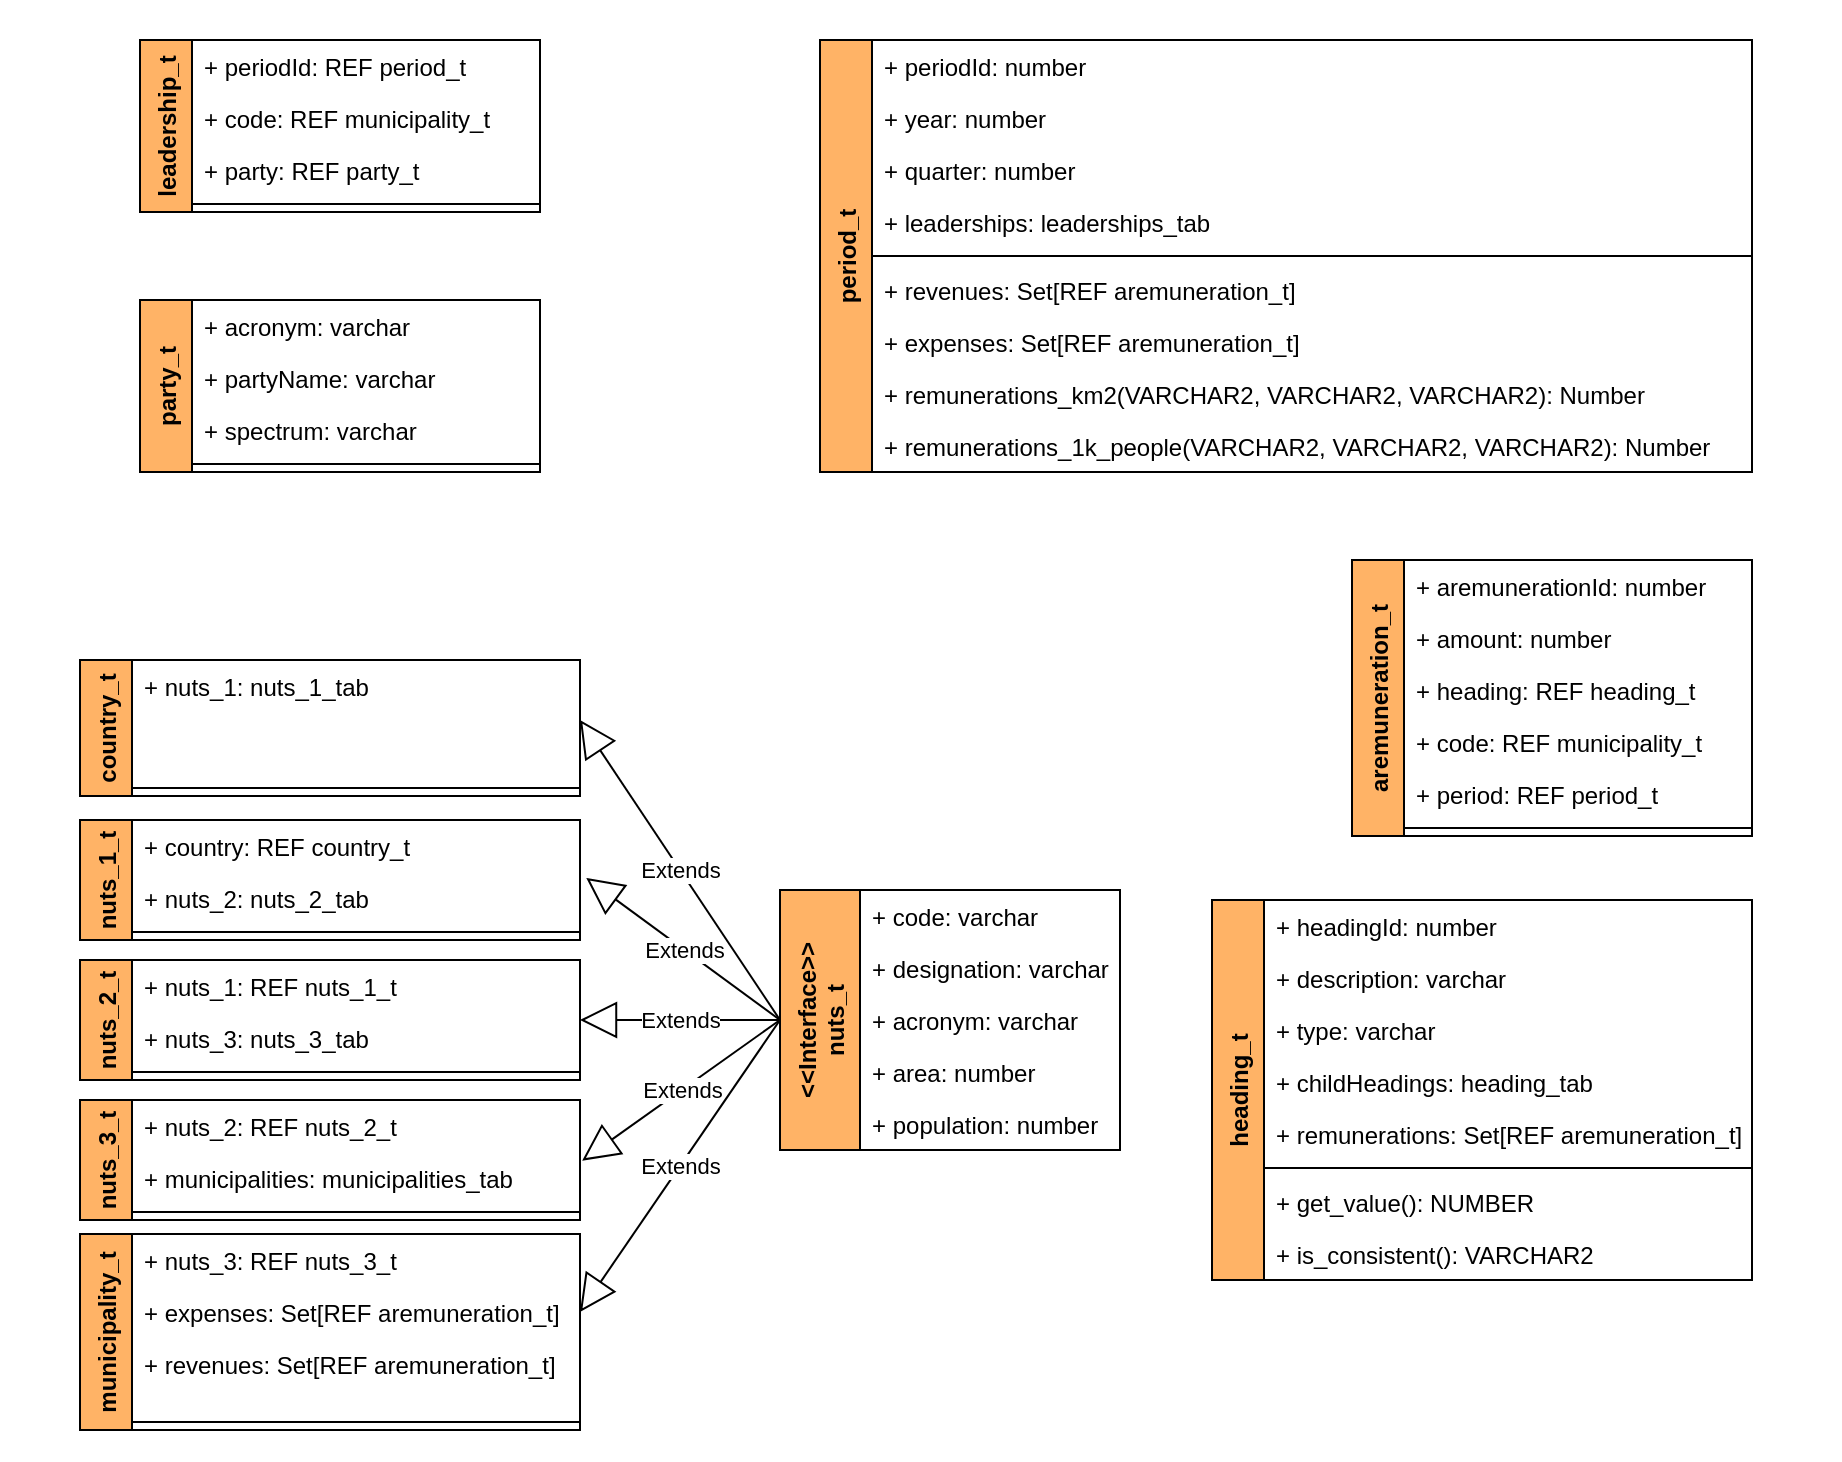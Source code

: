 <mxfile>
    <diagram id="g69ynL82OjRudsUEuq0z" name="Page-1">
        <mxGraphModel dx="1028" dy="1387" grid="1" gridSize="10" guides="1" tooltips="1" connect="1" arrows="1" fold="1" page="1" pageScale="1" pageWidth="800" pageHeight="600" math="0" shadow="0">
            <root>
                <mxCell id="0"/>
                <mxCell id="1" parent="0"/>
                <mxCell id="114" value="" style="rounded=0;whiteSpace=wrap;html=1;strokeColor=none;" vertex="1" parent="1">
                    <mxGeometry x="70" y="-360" width="920" height="730" as="geometry"/>
                </mxCell>
                <mxCell id="2" value="municipality_t" style="swimlane;fontStyle=1;align=center;verticalAlign=top;childLayout=stackLayout;horizontal=0;startSize=26;horizontalStack=0;resizeParent=1;resizeParentMax=0;resizeLast=0;collapsible=1;marginBottom=0;fillColor=#FFB366;" parent="1" vertex="1">
                    <mxGeometry x="110" y="257" width="250" height="98" as="geometry"/>
                </mxCell>
                <mxCell id="97" value="+ nuts_3: REF nuts_3_t" style="text;strokeColor=none;fillColor=none;align=left;verticalAlign=top;spacingLeft=4;spacingRight=4;overflow=hidden;rotatable=0;points=[[0,0.5],[1,0.5]];portConstraint=eastwest;" parent="2" vertex="1">
                    <mxGeometry x="26" width="224" height="26" as="geometry"/>
                </mxCell>
                <mxCell id="3" value="+ expenses: Set[REF aremuneration_t]" style="text;strokeColor=none;fillColor=none;align=left;verticalAlign=top;spacingLeft=4;spacingRight=4;overflow=hidden;rotatable=0;points=[[0,0.5],[1,0.5]];portConstraint=eastwest;" parent="2" vertex="1">
                    <mxGeometry x="26" y="26" width="224" height="26" as="geometry"/>
                </mxCell>
                <mxCell id="99" value="+ revenues: Set[REF aremuneration_t]" style="text;strokeColor=none;fillColor=none;align=left;verticalAlign=top;spacingLeft=4;spacingRight=4;overflow=hidden;rotatable=0;points=[[0,0.5],[1,0.5]];portConstraint=eastwest;" parent="2" vertex="1">
                    <mxGeometry x="26" y="52" width="224" height="38" as="geometry"/>
                </mxCell>
                <mxCell id="4" value="" style="line;strokeWidth=1;fillColor=none;align=left;verticalAlign=middle;spacingTop=-1;spacingLeft=3;spacingRight=3;rotatable=0;labelPosition=right;points=[];portConstraint=eastwest;" parent="2" vertex="1">
                    <mxGeometry x="26" y="90" width="224" height="8" as="geometry"/>
                </mxCell>
                <mxCell id="6" value="&lt;&lt;Interface&gt;&gt;&#10;nuts_t" style="swimlane;fontStyle=1;childLayout=stackLayout;horizontal=0;startSize=40;horizontalStack=0;resizeParent=1;resizeParentMax=0;resizeLast=0;collapsible=1;marginBottom=0;fillColor=#FFB366;" parent="1" vertex="1">
                    <mxGeometry x="460" y="85" width="170" height="130" as="geometry"/>
                </mxCell>
                <mxCell id="7" value="+ code: varchar" style="text;strokeColor=none;fillColor=none;align=left;verticalAlign=top;spacingLeft=4;spacingRight=4;overflow=hidden;rotatable=0;points=[[0,0.5],[1,0.5]];portConstraint=eastwest;fontStyle=0" parent="6" vertex="1">
                    <mxGeometry x="40" width="130" height="26" as="geometry"/>
                </mxCell>
                <mxCell id="8" value="+ designation: varchar" style="text;strokeColor=none;fillColor=none;align=left;verticalAlign=top;spacingLeft=4;spacingRight=4;overflow=hidden;rotatable=0;points=[[0,0.5],[1,0.5]];portConstraint=eastwest;" parent="6" vertex="1">
                    <mxGeometry x="40" y="26" width="130" height="26" as="geometry"/>
                </mxCell>
                <mxCell id="9" value="+ acronym: varchar" style="text;strokeColor=none;fillColor=none;align=left;verticalAlign=top;spacingLeft=4;spacingRight=4;overflow=hidden;rotatable=0;points=[[0,0.5],[1,0.5]];portConstraint=eastwest;" parent="6" vertex="1">
                    <mxGeometry x="40" y="52" width="130" height="26" as="geometry"/>
                </mxCell>
                <mxCell id="26" value="+ area: number" style="text;strokeColor=none;fillColor=none;align=left;verticalAlign=top;spacingLeft=4;spacingRight=4;overflow=hidden;rotatable=0;points=[[0,0.5],[1,0.5]];portConstraint=eastwest;" parent="6" vertex="1">
                    <mxGeometry x="40" y="78" width="130" height="26" as="geometry"/>
                </mxCell>
                <mxCell id="27" value="+ population: number" style="text;strokeColor=none;fillColor=none;align=left;verticalAlign=top;spacingLeft=4;spacingRight=4;overflow=hidden;rotatable=0;points=[[0,0.5],[1,0.5]];portConstraint=eastwest;" parent="6" vertex="1">
                    <mxGeometry x="40" y="104" width="130" height="26" as="geometry"/>
                </mxCell>
                <mxCell id="10" value="nuts_3_t" style="swimlane;fontStyle=1;align=center;verticalAlign=top;childLayout=stackLayout;horizontal=0;startSize=26;horizontalStack=0;resizeParent=1;resizeParentMax=0;resizeLast=0;collapsible=1;marginBottom=0;fillColor=#FFB366;" parent="1" vertex="1">
                    <mxGeometry x="110" y="190" width="250" height="60" as="geometry"/>
                </mxCell>
                <mxCell id="11" value="+ nuts_2: REF nuts_2_t" style="text;strokeColor=none;fillColor=none;align=left;verticalAlign=top;spacingLeft=4;spacingRight=4;overflow=hidden;rotatable=0;points=[[0,0.5],[1,0.5]];portConstraint=eastwest;" parent="10" vertex="1">
                    <mxGeometry x="26" width="224" height="26" as="geometry"/>
                </mxCell>
                <mxCell id="32" value="+ municipalities: municipalities_tab" style="text;strokeColor=none;fillColor=none;align=left;verticalAlign=top;spacingLeft=4;spacingRight=4;overflow=hidden;rotatable=0;points=[[0,0.5],[1,0.5]];portConstraint=eastwest;" parent="10" vertex="1">
                    <mxGeometry x="26" y="26" width="224" height="26" as="geometry"/>
                </mxCell>
                <mxCell id="12" value="" style="line;strokeWidth=1;fillColor=none;align=left;verticalAlign=middle;spacingTop=-1;spacingLeft=3;spacingRight=3;rotatable=0;labelPosition=right;points=[];portConstraint=eastwest;" parent="10" vertex="1">
                    <mxGeometry x="26" y="52" width="224" height="8" as="geometry"/>
                </mxCell>
                <mxCell id="33" value="nuts_2_t" style="swimlane;fontStyle=1;align=center;verticalAlign=top;childLayout=stackLayout;horizontal=0;startSize=26;horizontalStack=0;resizeParent=1;resizeParentMax=0;resizeLast=0;collapsible=1;marginBottom=0;fillColor=#FFB366;" parent="1" vertex="1">
                    <mxGeometry x="110" y="120" width="250" height="60" as="geometry"/>
                </mxCell>
                <mxCell id="34" value="+ nuts_1: REF nuts_1_t" style="text;strokeColor=none;fillColor=none;align=left;verticalAlign=top;spacingLeft=4;spacingRight=4;overflow=hidden;rotatable=0;points=[[0,0.5],[1,0.5]];portConstraint=eastwest;" parent="33" vertex="1">
                    <mxGeometry x="26" width="224" height="26" as="geometry"/>
                </mxCell>
                <mxCell id="35" value="+ nuts_3: nuts_3_tab" style="text;strokeColor=none;fillColor=none;align=left;verticalAlign=top;spacingLeft=4;spacingRight=4;overflow=hidden;rotatable=0;points=[[0,0.5],[1,0.5]];portConstraint=eastwest;" parent="33" vertex="1">
                    <mxGeometry x="26" y="26" width="224" height="26" as="geometry"/>
                </mxCell>
                <mxCell id="36" value="" style="line;strokeWidth=1;fillColor=none;align=left;verticalAlign=middle;spacingTop=-1;spacingLeft=3;spacingRight=3;rotatable=0;labelPosition=right;points=[];portConstraint=eastwest;" parent="33" vertex="1">
                    <mxGeometry x="26" y="52" width="224" height="8" as="geometry"/>
                </mxCell>
                <mxCell id="48" value="nuts_1_t" style="swimlane;fontStyle=1;align=center;verticalAlign=top;childLayout=stackLayout;horizontal=0;startSize=26;horizontalStack=0;resizeParent=1;resizeParentMax=0;resizeLast=0;collapsible=1;marginBottom=0;fillColor=#FFB366;" parent="1" vertex="1">
                    <mxGeometry x="110" y="50" width="250" height="60" as="geometry"/>
                </mxCell>
                <mxCell id="49" value="+ country: REF country_t" style="text;strokeColor=none;fillColor=none;align=left;verticalAlign=top;spacingLeft=4;spacingRight=4;overflow=hidden;rotatable=0;points=[[0,0.5],[1,0.5]];portConstraint=eastwest;" parent="48" vertex="1">
                    <mxGeometry x="26" width="224" height="26" as="geometry"/>
                </mxCell>
                <mxCell id="50" value="+ nuts_2: nuts_2_tab" style="text;strokeColor=none;fillColor=none;align=left;verticalAlign=top;spacingLeft=4;spacingRight=4;overflow=hidden;rotatable=0;points=[[0,0.5],[1,0.5]];portConstraint=eastwest;" parent="48" vertex="1">
                    <mxGeometry x="26" y="26" width="224" height="26" as="geometry"/>
                </mxCell>
                <mxCell id="51" value="" style="line;strokeWidth=1;fillColor=none;align=left;verticalAlign=middle;spacingTop=-1;spacingLeft=3;spacingRight=3;rotatable=0;labelPosition=right;points=[];portConstraint=eastwest;" parent="48" vertex="1">
                    <mxGeometry x="26" y="52" width="224" height="8" as="geometry"/>
                </mxCell>
                <mxCell id="53" value="country_t" style="swimlane;fontStyle=1;align=center;verticalAlign=top;childLayout=stackLayout;horizontal=0;startSize=26;horizontalStack=0;resizeParent=1;resizeParentMax=0;resizeLast=0;collapsible=1;marginBottom=0;fillColor=#FFB366;" parent="1" vertex="1">
                    <mxGeometry x="110" y="-30" width="250" height="68" as="geometry">
                        <mxRectangle x="140" y="-30" width="30" height="80" as="alternateBounds"/>
                    </mxGeometry>
                </mxCell>
                <mxCell id="55" value="+ nuts_1: nuts_1_tab" style="text;strokeColor=none;fillColor=none;align=left;verticalAlign=top;spacingLeft=4;spacingRight=4;overflow=hidden;rotatable=0;points=[[0,0.5],[1,0.5]];portConstraint=eastwest;" parent="53" vertex="1">
                    <mxGeometry x="26" width="224" height="60" as="geometry"/>
                </mxCell>
                <mxCell id="56" value="" style="line;strokeWidth=1;fillColor=none;align=left;verticalAlign=middle;spacingTop=-1;spacingLeft=3;spacingRight=3;rotatable=0;labelPosition=right;points=[];portConstraint=eastwest;" parent="53" vertex="1">
                    <mxGeometry x="26" y="60" width="224" height="8" as="geometry"/>
                </mxCell>
                <mxCell id="58" value="party_t" style="swimlane;fontStyle=1;align=center;verticalAlign=top;childLayout=stackLayout;horizontal=0;startSize=26;horizontalStack=0;resizeParent=1;resizeParentMax=0;resizeLast=0;collapsible=1;marginBottom=0;fillColor=#FFB366;" parent="1" vertex="1">
                    <mxGeometry x="140" y="-210" width="200" height="86" as="geometry"/>
                </mxCell>
                <mxCell id="66" value="+ acronym: varchar" style="text;strokeColor=none;fillColor=none;align=left;verticalAlign=top;spacingLeft=4;spacingRight=4;overflow=hidden;rotatable=0;points=[[0,0.5],[1,0.5]];portConstraint=eastwest;fontStyle=0" parent="58" vertex="1">
                    <mxGeometry x="26" width="174" height="26" as="geometry"/>
                </mxCell>
                <mxCell id="59" value="+ partyName: varchar" style="text;strokeColor=none;fillColor=none;align=left;verticalAlign=top;spacingLeft=4;spacingRight=4;overflow=hidden;rotatable=0;points=[[0,0.5],[1,0.5]];portConstraint=eastwest;fontStyle=0" parent="58" vertex="1">
                    <mxGeometry x="26" y="26" width="174" height="26" as="geometry"/>
                </mxCell>
                <mxCell id="67" value="+ spectrum: varchar" style="text;strokeColor=none;fillColor=none;align=left;verticalAlign=top;spacingLeft=4;spacingRight=4;overflow=hidden;rotatable=0;points=[[0,0.5],[1,0.5]];portConstraint=eastwest;fontStyle=0" parent="58" vertex="1">
                    <mxGeometry x="26" y="52" width="174" height="26" as="geometry"/>
                </mxCell>
                <mxCell id="60" value="" style="line;strokeWidth=1;fillColor=none;align=left;verticalAlign=middle;spacingTop=-1;spacingLeft=3;spacingRight=3;rotatable=0;labelPosition=right;points=[];portConstraint=eastwest;" parent="58" vertex="1">
                    <mxGeometry x="26" y="78" width="174" height="8" as="geometry"/>
                </mxCell>
                <mxCell id="68" value="period_t" style="swimlane;fontStyle=1;align=center;verticalAlign=top;childLayout=stackLayout;horizontal=0;startSize=26;horizontalStack=0;resizeParent=1;resizeParentMax=0;resizeLast=0;collapsible=1;marginBottom=0;fillColor=#FFB366;" parent="1" vertex="1">
                    <mxGeometry x="480" y="-340" width="466" height="216" as="geometry"/>
                </mxCell>
                <mxCell id="69" value="+ periodId: number" style="text;strokeColor=none;fillColor=none;align=left;verticalAlign=top;spacingLeft=4;spacingRight=4;overflow=hidden;rotatable=0;points=[[0,0.5],[1,0.5]];portConstraint=eastwest;fontStyle=0" parent="68" vertex="1">
                    <mxGeometry x="26" width="440" height="26" as="geometry"/>
                </mxCell>
                <mxCell id="70" value="+ year: number" style="text;strokeColor=none;fillColor=none;align=left;verticalAlign=top;spacingLeft=4;spacingRight=4;overflow=hidden;rotatable=0;points=[[0,0.5],[1,0.5]];portConstraint=eastwest;fontStyle=0" parent="68" vertex="1">
                    <mxGeometry x="26" y="26" width="440" height="26" as="geometry"/>
                </mxCell>
                <mxCell id="74" value="+ quarter: number" style="text;strokeColor=none;fillColor=none;align=left;verticalAlign=top;spacingLeft=4;spacingRight=4;overflow=hidden;rotatable=0;points=[[0,0.5],[1,0.5]];portConstraint=eastwest;fontStyle=0" parent="68" vertex="1">
                    <mxGeometry x="26" y="52" width="440" height="26" as="geometry"/>
                </mxCell>
                <mxCell id="73" value="+ leaderships: leaderships_tab" style="text;strokeColor=none;fillColor=none;align=left;verticalAlign=top;spacingLeft=4;spacingRight=4;overflow=hidden;rotatable=0;points=[[0,0.5],[1,0.5]];portConstraint=eastwest;fontStyle=0" parent="68" vertex="1">
                    <mxGeometry x="26" y="78" width="440" height="26" as="geometry"/>
                </mxCell>
                <mxCell id="71" value="" style="line;strokeWidth=1;fillColor=none;align=left;verticalAlign=middle;spacingTop=-1;spacingLeft=3;spacingRight=3;rotatable=0;labelPosition=right;points=[];portConstraint=eastwest;" parent="68" vertex="1">
                    <mxGeometry x="26" y="104" width="440" height="8" as="geometry"/>
                </mxCell>
                <mxCell id="101" value="+ revenues: Set[REF aremuneration_t]" style="text;strokeColor=none;fillColor=none;align=left;verticalAlign=top;spacingLeft=4;spacingRight=4;overflow=hidden;rotatable=0;points=[[0,0.5],[1,0.5]];portConstraint=eastwest;" parent="68" vertex="1">
                    <mxGeometry x="26" y="112" width="440" height="26" as="geometry"/>
                </mxCell>
                <mxCell id="100" value="+ expenses: Set[REF aremuneration_t]" style="text;strokeColor=none;fillColor=none;align=left;verticalAlign=top;spacingLeft=4;spacingRight=4;overflow=hidden;rotatable=0;points=[[0,0.5],[1,0.5]];portConstraint=eastwest;" parent="68" vertex="1">
                    <mxGeometry x="26" y="138" width="440" height="26" as="geometry"/>
                </mxCell>
                <mxCell id="72" value="+ remunerations_km2(VARCHAR2, VARCHAR2, VARCHAR2): Number" style="text;strokeColor=none;fillColor=none;align=left;verticalAlign=top;spacingLeft=4;spacingRight=4;overflow=hidden;rotatable=0;points=[[0,0.5],[1,0.5]];portConstraint=eastwest;" parent="68" vertex="1">
                    <mxGeometry x="26" y="164" width="440" height="26" as="geometry"/>
                </mxCell>
                <mxCell id="111" value="+ remunerations_1k_people(VARCHAR2, VARCHAR2, VARCHAR2): Number" style="text;strokeColor=none;fillColor=none;align=left;verticalAlign=top;spacingLeft=4;spacingRight=4;overflow=hidden;rotatable=0;points=[[0,0.5],[1,0.5]];portConstraint=eastwest;" vertex="1" parent="68">
                    <mxGeometry x="26" y="190" width="440" height="26" as="geometry"/>
                </mxCell>
                <mxCell id="75" value="leadership_t" style="swimlane;fontStyle=1;align=center;verticalAlign=top;childLayout=stackLayout;horizontal=0;startSize=26;horizontalStack=0;resizeParent=1;resizeParentMax=0;resizeLast=0;collapsible=1;marginBottom=0;fillColor=#FFB366;" parent="1" vertex="1">
                    <mxGeometry x="140" y="-340" width="200" height="86" as="geometry"/>
                </mxCell>
                <mxCell id="76" value="+ periodId: REF period_t" style="text;strokeColor=none;fillColor=none;align=left;verticalAlign=top;spacingLeft=4;spacingRight=4;overflow=hidden;rotatable=0;points=[[0,0.5],[1,0.5]];portConstraint=eastwest;fontStyle=0" parent="75" vertex="1">
                    <mxGeometry x="26" width="174" height="26" as="geometry"/>
                </mxCell>
                <mxCell id="77" value="+ code: REF municipality_t" style="text;strokeColor=none;fillColor=none;align=left;verticalAlign=top;spacingLeft=4;spacingRight=4;overflow=hidden;rotatable=0;points=[[0,0.5],[1,0.5]];portConstraint=eastwest;fontStyle=0" parent="75" vertex="1">
                    <mxGeometry x="26" y="26" width="174" height="26" as="geometry"/>
                </mxCell>
                <mxCell id="80" value="+ party: REF party_t" style="text;strokeColor=none;fillColor=none;align=left;verticalAlign=top;spacingLeft=4;spacingRight=4;overflow=hidden;rotatable=0;points=[[0,0.5],[1,0.5]];portConstraint=eastwest;fontStyle=0" parent="75" vertex="1">
                    <mxGeometry x="26" y="52" width="174" height="26" as="geometry"/>
                </mxCell>
                <mxCell id="78" value="" style="line;strokeWidth=1;fillColor=none;align=left;verticalAlign=middle;spacingTop=-1;spacingLeft=3;spacingRight=3;rotatable=0;labelPosition=right;points=[];portConstraint=eastwest;" parent="75" vertex="1">
                    <mxGeometry x="26" y="78" width="174" height="8" as="geometry"/>
                </mxCell>
                <mxCell id="81" value="heading_t" style="swimlane;fontStyle=1;align=center;verticalAlign=top;childLayout=stackLayout;horizontal=0;startSize=26;horizontalStack=0;resizeParent=1;resizeParentMax=0;resizeLast=0;collapsible=1;marginBottom=0;fillColor=#FFB366;" parent="1" vertex="1">
                    <mxGeometry x="676" y="90" width="270" height="190" as="geometry"/>
                </mxCell>
                <mxCell id="82" value="+ headingId: number" style="text;strokeColor=none;fillColor=none;align=left;verticalAlign=top;spacingLeft=4;spacingRight=4;overflow=hidden;rotatable=0;points=[[0,0.5],[1,0.5]];portConstraint=eastwest;fontStyle=0" parent="81" vertex="1">
                    <mxGeometry x="26" width="244" height="26" as="geometry"/>
                </mxCell>
                <mxCell id="83" value="+ description: varchar" style="text;strokeColor=none;fillColor=none;align=left;verticalAlign=top;spacingLeft=4;spacingRight=4;overflow=hidden;rotatable=0;points=[[0,0.5],[1,0.5]];portConstraint=eastwest;fontStyle=0" parent="81" vertex="1">
                    <mxGeometry x="26" y="26" width="244" height="26" as="geometry"/>
                </mxCell>
                <mxCell id="84" value="+ type: varchar" style="text;strokeColor=none;fillColor=none;align=left;verticalAlign=top;spacingLeft=4;spacingRight=4;overflow=hidden;rotatable=0;points=[[0,0.5],[1,0.5]];portConstraint=eastwest;fontStyle=0" parent="81" vertex="1">
                    <mxGeometry x="26" y="52" width="244" height="26" as="geometry"/>
                </mxCell>
                <mxCell id="88" value="+ childHeadings: heading_tab" style="text;strokeColor=none;fillColor=none;align=left;verticalAlign=top;spacingLeft=4;spacingRight=4;overflow=hidden;rotatable=0;points=[[0,0.5],[1,0.5]];portConstraint=eastwest;fontStyle=0" parent="81" vertex="1">
                    <mxGeometry x="26" y="78" width="244" height="26" as="geometry"/>
                </mxCell>
                <mxCell id="102" value="+ remunerations: Set[REF aremuneration_t]" style="text;strokeColor=none;fillColor=none;align=left;verticalAlign=top;spacingLeft=4;spacingRight=4;overflow=hidden;rotatable=0;points=[[0,0.5],[1,0.5]];portConstraint=eastwest;" parent="81" vertex="1">
                    <mxGeometry x="26" y="104" width="244" height="26" as="geometry"/>
                </mxCell>
                <mxCell id="86" value="" style="line;strokeWidth=1;fillColor=none;align=left;verticalAlign=middle;spacingTop=-1;spacingLeft=3;spacingRight=3;rotatable=0;labelPosition=right;points=[];portConstraint=eastwest;" parent="81" vertex="1">
                    <mxGeometry x="26" y="130" width="244" height="8" as="geometry"/>
                </mxCell>
                <mxCell id="87" value="+ get_value(): NUMBER" style="text;strokeColor=none;fillColor=none;align=left;verticalAlign=top;spacingLeft=4;spacingRight=4;overflow=hidden;rotatable=0;points=[[0,0.5],[1,0.5]];portConstraint=eastwest;" parent="81" vertex="1">
                    <mxGeometry x="26" y="138" width="244" height="26" as="geometry"/>
                </mxCell>
                <mxCell id="112" value="+ is_consistent(): VARCHAR2" style="text;strokeColor=none;fillColor=none;align=left;verticalAlign=top;spacingLeft=4;spacingRight=4;overflow=hidden;rotatable=0;points=[[0,0.5],[1,0.5]];portConstraint=eastwest;" vertex="1" parent="81">
                    <mxGeometry x="26" y="164" width="244" height="26" as="geometry"/>
                </mxCell>
                <mxCell id="89" value="aremuneration_t" style="swimlane;fontStyle=1;align=center;verticalAlign=top;childLayout=stackLayout;horizontal=0;startSize=26;horizontalStack=0;resizeParent=1;resizeParentMax=0;resizeLast=0;collapsible=1;marginBottom=0;fillColor=#FFB366;" parent="1" vertex="1">
                    <mxGeometry x="746" y="-80" width="200" height="138" as="geometry"/>
                </mxCell>
                <mxCell id="90" value="+ aremunerationId: number" style="text;strokeColor=none;fillColor=none;align=left;verticalAlign=top;spacingLeft=4;spacingRight=4;overflow=hidden;rotatable=0;points=[[0,0.5],[1,0.5]];portConstraint=eastwest;fontStyle=0" parent="89" vertex="1">
                    <mxGeometry x="26" width="174" height="26" as="geometry"/>
                </mxCell>
                <mxCell id="91" value="+ amount: number" style="text;strokeColor=none;fillColor=none;align=left;verticalAlign=top;spacingLeft=4;spacingRight=4;overflow=hidden;rotatable=0;points=[[0,0.5],[1,0.5]];portConstraint=eastwest;fontStyle=0" parent="89" vertex="1">
                    <mxGeometry x="26" y="26" width="174" height="26" as="geometry"/>
                </mxCell>
                <mxCell id="92" value="+ heading: REF heading_t" style="text;strokeColor=none;fillColor=none;align=left;verticalAlign=top;spacingLeft=4;spacingRight=4;overflow=hidden;rotatable=0;points=[[0,0.5],[1,0.5]];portConstraint=eastwest;fontStyle=0" parent="89" vertex="1">
                    <mxGeometry x="26" y="52" width="174" height="26" as="geometry"/>
                </mxCell>
                <mxCell id="93" value="+ code: REF municipality_t" style="text;strokeColor=none;fillColor=none;align=left;verticalAlign=top;spacingLeft=4;spacingRight=4;overflow=hidden;rotatable=0;points=[[0,0.5],[1,0.5]];portConstraint=eastwest;fontStyle=0" parent="89" vertex="1">
                    <mxGeometry x="26" y="78" width="174" height="26" as="geometry"/>
                </mxCell>
                <mxCell id="96" value="+ period: REF period_t" style="text;strokeColor=none;fillColor=none;align=left;verticalAlign=top;spacingLeft=4;spacingRight=4;overflow=hidden;rotatable=0;points=[[0,0.5],[1,0.5]];portConstraint=eastwest;fontStyle=0" parent="89" vertex="1">
                    <mxGeometry x="26" y="104" width="174" height="26" as="geometry"/>
                </mxCell>
                <mxCell id="94" value="" style="line;strokeWidth=1;fillColor=none;align=left;verticalAlign=middle;spacingTop=-1;spacingLeft=3;spacingRight=3;rotatable=0;labelPosition=right;points=[];portConstraint=eastwest;" parent="89" vertex="1">
                    <mxGeometry x="26" y="130" width="174" height="8" as="geometry"/>
                </mxCell>
                <mxCell id="105" value="Extends" style="endArrow=block;endSize=16;endFill=0;html=1;exitX=0;exitY=0.5;exitDx=0;exitDy=0;entryX=1;entryY=0.5;entryDx=0;entryDy=0;" edge="1" parent="1" source="6" target="55">
                    <mxGeometry width="160" relative="1" as="geometry">
                        <mxPoint x="320" y="140" as="sourcePoint"/>
                        <mxPoint x="400" y="50" as="targetPoint"/>
                    </mxGeometry>
                </mxCell>
                <mxCell id="106" value="Extends" style="endArrow=block;endSize=16;endFill=0;html=1;exitX=0;exitY=0.5;exitDx=0;exitDy=0;entryX=1.014;entryY=0.115;entryDx=0;entryDy=0;entryPerimeter=0;" edge="1" parent="1" source="6" target="50">
                    <mxGeometry width="160" relative="1" as="geometry">
                        <mxPoint x="460" y="165" as="sourcePoint"/>
                        <mxPoint x="370" y="10" as="targetPoint"/>
                    </mxGeometry>
                </mxCell>
                <mxCell id="107" value="Extends" style="endArrow=block;endSize=16;endFill=0;html=1;exitX=0;exitY=0.5;exitDx=0;exitDy=0;entryX=1.005;entryY=1.166;entryDx=0;entryDy=0;entryPerimeter=0;" edge="1" parent="1" source="6" target="11">
                    <mxGeometry width="160" relative="1" as="geometry">
                        <mxPoint x="470" y="175" as="sourcePoint"/>
                        <mxPoint x="380" y="20" as="targetPoint"/>
                    </mxGeometry>
                </mxCell>
                <mxCell id="108" value="Extends" style="endArrow=block;endSize=16;endFill=0;html=1;exitX=0;exitY=0.5;exitDx=0;exitDy=0;" edge="1" parent="1" source="6">
                    <mxGeometry width="160" relative="1" as="geometry">
                        <mxPoint x="480" y="185" as="sourcePoint"/>
                        <mxPoint x="360" y="150" as="targetPoint"/>
                    </mxGeometry>
                </mxCell>
                <mxCell id="109" value="Extends" style="endArrow=block;endSize=16;endFill=0;html=1;exitX=0;exitY=0.5;exitDx=0;exitDy=0;entryX=1;entryY=0.5;entryDx=0;entryDy=0;" edge="1" parent="1" source="6" target="3">
                    <mxGeometry width="160" relative="1" as="geometry">
                        <mxPoint x="490" y="195" as="sourcePoint"/>
                        <mxPoint x="400" y="40" as="targetPoint"/>
                    </mxGeometry>
                </mxCell>
            </root>
        </mxGraphModel>
    </diagram>
</mxfile>